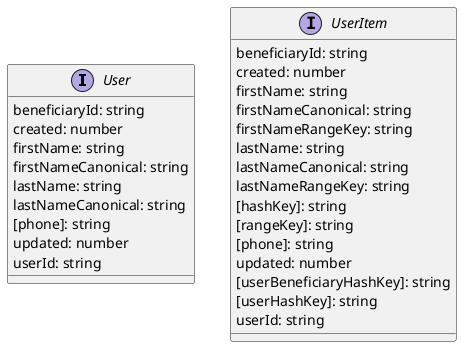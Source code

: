 @startuml user-types

skinparam classAttributeIconSize 0

interface User {
    {field} beneficiaryId: string
    {field} created: number
    {field} firstName: string
    {field} firstNameCanonical: string
    {field} lastName: string
    {field} lastNameCanonical: string
    {field} [phone]: string
    {field} updated: number
    {field} userId: string
}

interface UserItem {
    {field} beneficiaryId: string
    {field} created: number
    {field} firstName: string
    {field} firstNameCanonical: string
    {field} firstNameRangeKey: string
    {field} lastName: string
    {field} lastNameCanonical: string
    {field} lastNameRangeKey: string
    {field} [hashKey]: string
    {field} [rangeKey]: string
    {field} [phone]: string
    {field} updated: number
    {field} [userBeneficiaryHashKey]: string
    {field} [userHashKey]: string
    {field} userId: string
}

@enduml